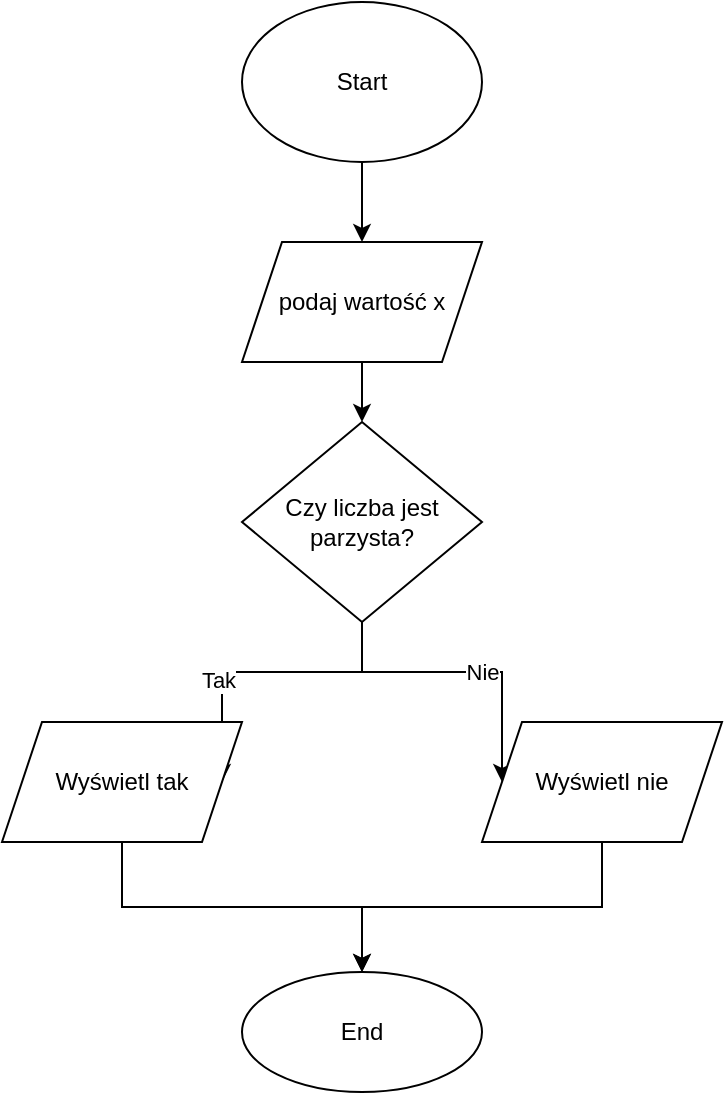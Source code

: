 <mxfile version="16.2.6" type="device"><diagram id="jGSIASgjHxKOLa6IR7I4" name="Page-1"><mxGraphModel dx="1422" dy="762" grid="1" gridSize="10" guides="1" tooltips="1" connect="1" arrows="1" fold="1" page="1" pageScale="1" pageWidth="827" pageHeight="1169" math="0" shadow="0"><root><mxCell id="0"/><mxCell id="1" parent="0"/><mxCell id="94i4VB9MgE7UdaNCEdc4-5" value="" style="edgeStyle=orthogonalEdgeStyle;rounded=0;orthogonalLoop=1;jettySize=auto;html=1;" edge="1" parent="1" source="94i4VB9MgE7UdaNCEdc4-1" target="94i4VB9MgE7UdaNCEdc4-3"><mxGeometry relative="1" as="geometry"/></mxCell><mxCell id="94i4VB9MgE7UdaNCEdc4-1" value="Start" style="ellipse;whiteSpace=wrap;html=1;" vertex="1" parent="1"><mxGeometry x="360" y="40" width="120" height="80" as="geometry"/></mxCell><mxCell id="94i4VB9MgE7UdaNCEdc4-2" value="End" style="ellipse;whiteSpace=wrap;html=1;" vertex="1" parent="1"><mxGeometry x="360" y="525" width="120" height="60" as="geometry"/></mxCell><mxCell id="94i4VB9MgE7UdaNCEdc4-7" value="" style="edgeStyle=orthogonalEdgeStyle;rounded=0;orthogonalLoop=1;jettySize=auto;html=1;" edge="1" parent="1" source="94i4VB9MgE7UdaNCEdc4-3" target="94i4VB9MgE7UdaNCEdc4-6"><mxGeometry relative="1" as="geometry"/></mxCell><mxCell id="94i4VB9MgE7UdaNCEdc4-3" value="podaj wartość x" style="shape=parallelogram;perimeter=parallelogramPerimeter;whiteSpace=wrap;html=1;fixedSize=1;" vertex="1" parent="1"><mxGeometry x="360" y="160" width="120" height="60" as="geometry"/></mxCell><mxCell id="94i4VB9MgE7UdaNCEdc4-27" style="edgeStyle=orthogonalEdgeStyle;rounded=0;orthogonalLoop=1;jettySize=auto;html=1;entryX=1;entryY=0.5;entryDx=0;entryDy=0;" edge="1" parent="1" source="94i4VB9MgE7UdaNCEdc4-6" target="94i4VB9MgE7UdaNCEdc4-8"><mxGeometry relative="1" as="geometry"/></mxCell><mxCell id="94i4VB9MgE7UdaNCEdc4-31" value="Tak" style="edgeLabel;html=1;align=center;verticalAlign=middle;resizable=0;points=[];" vertex="1" connectable="0" parent="94i4VB9MgE7UdaNCEdc4-27"><mxGeometry x="0.323" y="-2" relative="1" as="geometry"><mxPoint as="offset"/></mxGeometry></mxCell><mxCell id="94i4VB9MgE7UdaNCEdc4-28" style="edgeStyle=orthogonalEdgeStyle;rounded=0;orthogonalLoop=1;jettySize=auto;html=1;entryX=0;entryY=0.5;entryDx=0;entryDy=0;" edge="1" parent="1" source="94i4VB9MgE7UdaNCEdc4-6" target="94i4VB9MgE7UdaNCEdc4-9"><mxGeometry relative="1" as="geometry"/></mxCell><mxCell id="94i4VB9MgE7UdaNCEdc4-32" value="Nie" style="edgeLabel;html=1;align=center;verticalAlign=middle;resizable=0;points=[];" vertex="1" connectable="0" parent="94i4VB9MgE7UdaNCEdc4-28"><mxGeometry x="0.133" relative="1" as="geometry"><mxPoint as="offset"/></mxGeometry></mxCell><mxCell id="94i4VB9MgE7UdaNCEdc4-6" value="Czy liczba jest parzysta?" style="rhombus;whiteSpace=wrap;html=1;" vertex="1" parent="1"><mxGeometry x="360" y="250" width="120" height="100" as="geometry"/></mxCell><mxCell id="94i4VB9MgE7UdaNCEdc4-33" style="edgeStyle=orthogonalEdgeStyle;rounded=0;orthogonalLoop=1;jettySize=auto;html=1;" edge="1" parent="1" source="94i4VB9MgE7UdaNCEdc4-8" target="94i4VB9MgE7UdaNCEdc4-2"><mxGeometry relative="1" as="geometry"/></mxCell><mxCell id="94i4VB9MgE7UdaNCEdc4-8" value="Wyświetl tak" style="shape=parallelogram;perimeter=parallelogramPerimeter;whiteSpace=wrap;html=1;fixedSize=1;" vertex="1" parent="1"><mxGeometry x="240" y="400" width="120" height="60" as="geometry"/></mxCell><mxCell id="94i4VB9MgE7UdaNCEdc4-34" style="edgeStyle=orthogonalEdgeStyle;rounded=0;orthogonalLoop=1;jettySize=auto;html=1;" edge="1" parent="1" source="94i4VB9MgE7UdaNCEdc4-9" target="94i4VB9MgE7UdaNCEdc4-2"><mxGeometry relative="1" as="geometry"/></mxCell><mxCell id="94i4VB9MgE7UdaNCEdc4-9" value="Wyświetl nie" style="shape=parallelogram;perimeter=parallelogramPerimeter;whiteSpace=wrap;html=1;fixedSize=1;" vertex="1" parent="1"><mxGeometry x="480" y="400" width="120" height="60" as="geometry"/></mxCell></root></mxGraphModel></diagram></mxfile>